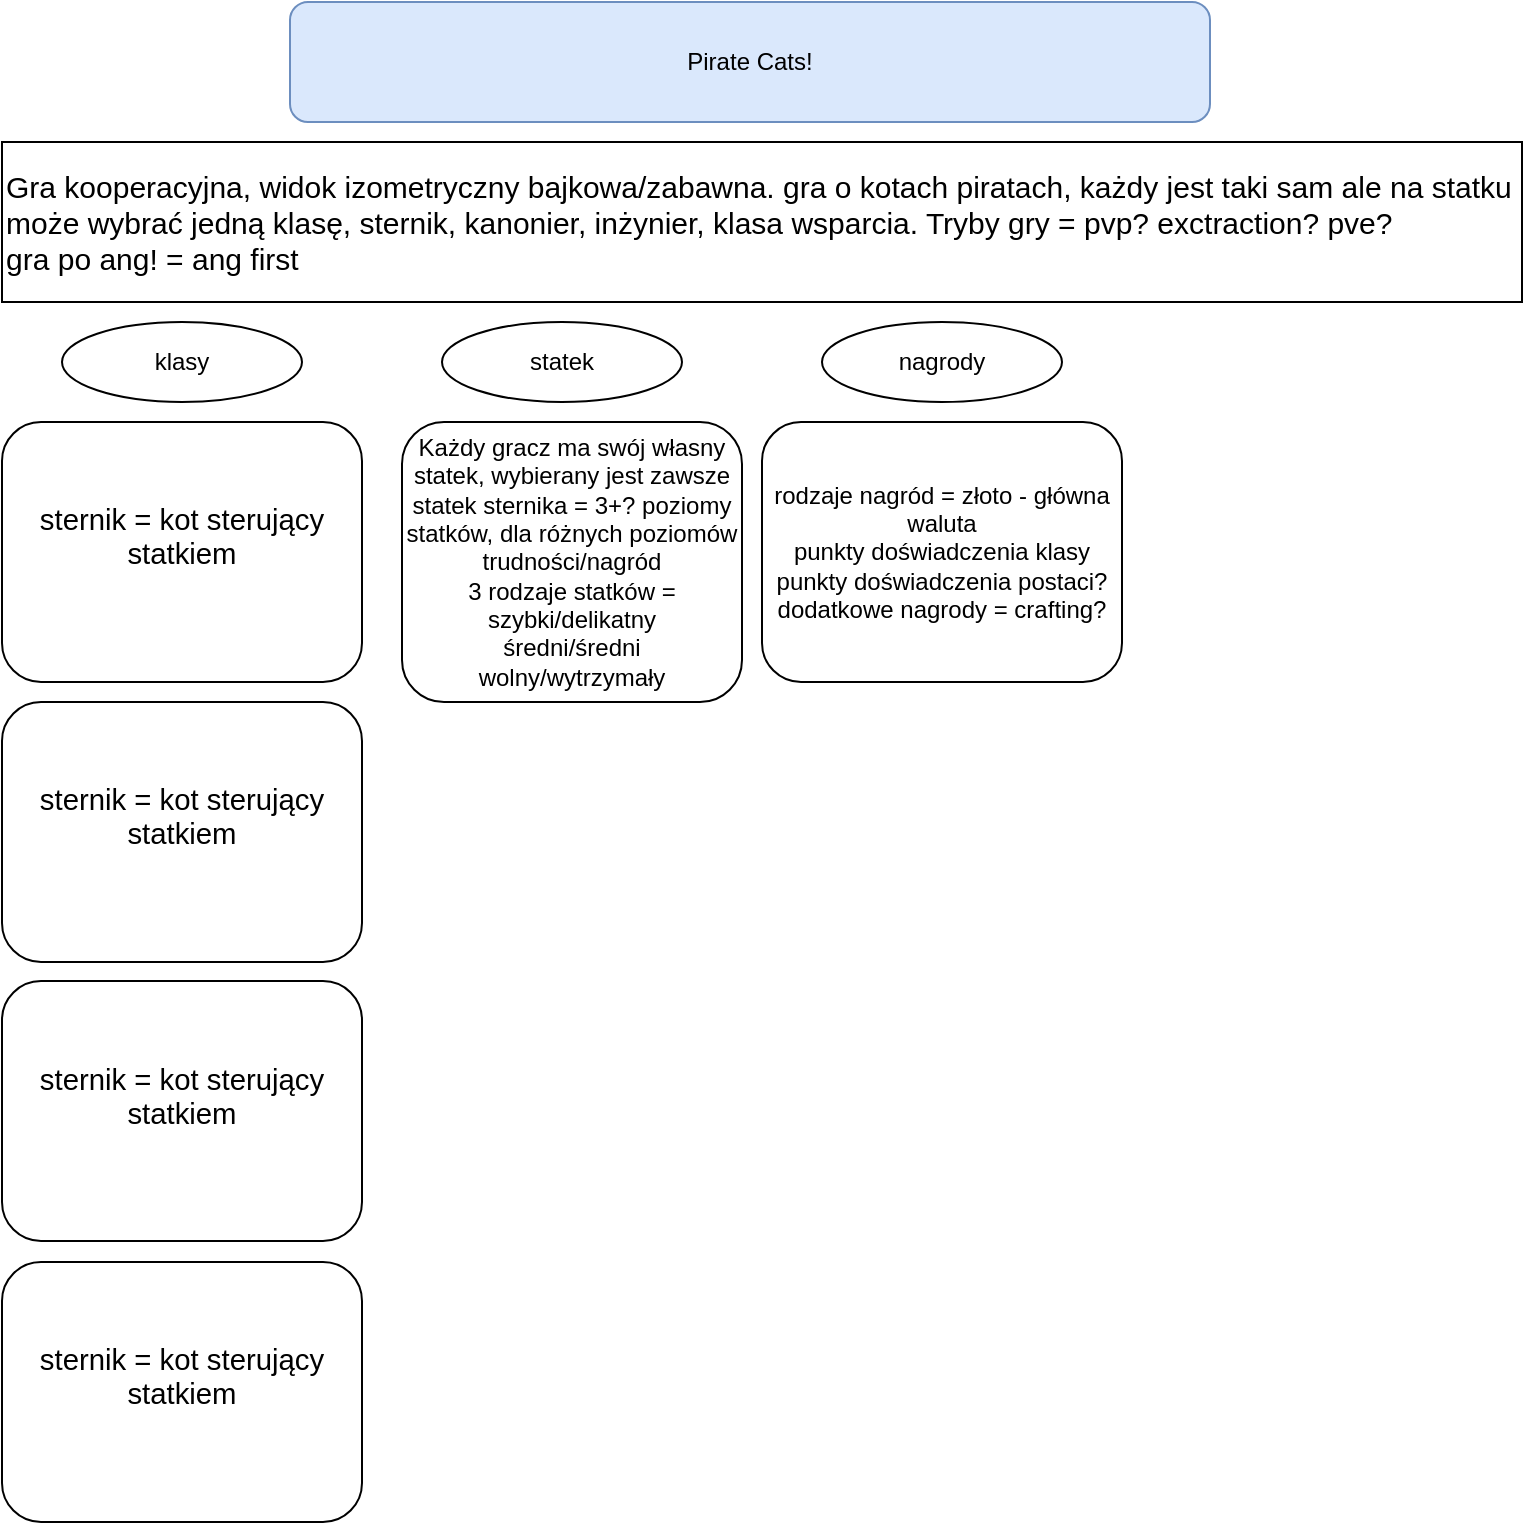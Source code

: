 <mxfile version="24.8.3">
  <diagram name="Strona-1" id="4vS0EpxF459ert-kYh-V">
    <mxGraphModel dx="1050" dy="563" grid="1" gridSize="10" guides="1" tooltips="1" connect="1" arrows="1" fold="1" page="1" pageScale="1" pageWidth="827" pageHeight="1169" math="0" shadow="0">
      <root>
        <mxCell id="0" />
        <mxCell id="1" parent="0" />
        <mxCell id="GGeRf4PESUj_x63hk-KP-1" value="Pirate Cats!" style="rounded=1;whiteSpace=wrap;html=1;fillColor=#dae8fc;strokeColor=#6c8ebf;" vertex="1" parent="1">
          <mxGeometry x="184" y="30" width="460" height="60" as="geometry" />
        </mxCell>
        <mxCell id="GGeRf4PESUj_x63hk-KP-4" value="&lt;font style=&quot;&quot;&gt;&lt;span style=&quot;font-size: 15px;&quot;&gt;Gra kooperacyjna, widok izometryczny bajkowa/zabawna. gra o kotach piratach, każdy jest taki sam ale na statku może wybrać jedną klasę,&amp;nbsp;&lt;/span&gt;&lt;span style=&quot;&quot; id=&quot;docs-internal-guid-cad2bb7d-7fff-05e1-43ee-abb36c643c0b&quot;&gt;&lt;span style=&quot;font-size: 15px; font-family: Arial, sans-serif; background-color: transparent; font-variant-numeric: normal; font-variant-east-asian: normal; font-variant-alternates: normal; font-variant-position: normal; vertical-align: baseline; white-space-collapse: preserve;&quot;&gt;sternik, kanonier, inżynier, klasa wsparcia. Tryby gry = pvp? exctraction? pve? &lt;/span&gt;&lt;/span&gt;&lt;/font&gt;&lt;div&gt;&lt;font style=&quot;&quot;&gt;&lt;span style=&quot;&quot;&gt;&lt;span style=&quot;font-size: 15px; font-family: Arial, sans-serif; background-color: transparent; font-variant-numeric: normal; font-variant-east-asian: normal; font-variant-alternates: normal; font-variant-position: normal; vertical-align: baseline; white-space-collapse: preserve;&quot;&gt;gra po ang! = ang first&lt;/span&gt;&lt;/span&gt;&lt;/font&gt;&lt;/div&gt;" style="rounded=0;whiteSpace=wrap;html=1;align=left;" vertex="1" parent="1">
          <mxGeometry x="40" y="100" width="760" height="80" as="geometry" />
        </mxCell>
        <mxCell id="GGeRf4PESUj_x63hk-KP-5" value="&#xa;&lt;b id=&quot;docs-internal-guid-bde5b621-7fff-b49c-7203-66eb1bc062ac&quot; style=&quot;font-weight:normal;&quot;&gt;&lt;span style=&quot;font-size:11pt;font-family:Arial,sans-serif;color:#000000;background-color:transparent;font-weight:400;font-style:normal;font-variant:normal;text-decoration:none;vertical-align:baseline;white-space:pre;white-space:pre-wrap;&quot;&gt;sternik = kot sterujący statkiem&lt;/span&gt;&lt;/b&gt;&#xa;&#xa;" style="rounded=1;whiteSpace=wrap;html=1;" vertex="1" parent="1">
          <mxGeometry x="40" y="240" width="180" height="130" as="geometry" />
        </mxCell>
        <mxCell id="GGeRf4PESUj_x63hk-KP-6" value="&#xa;&lt;b id=&quot;docs-internal-guid-bde5b621-7fff-b49c-7203-66eb1bc062ac&quot; style=&quot;font-weight:normal;&quot;&gt;&lt;span style=&quot;font-size:11pt;font-family:Arial,sans-serif;color:#000000;background-color:transparent;font-weight:400;font-style:normal;font-variant:normal;text-decoration:none;vertical-align:baseline;white-space:pre;white-space:pre-wrap;&quot;&gt;sternik = kot sterujący statkiem&lt;/span&gt;&lt;/b&gt;&#xa;&#xa;" style="rounded=1;whiteSpace=wrap;html=1;" vertex="1" parent="1">
          <mxGeometry x="40" y="380" width="180" height="130" as="geometry" />
        </mxCell>
        <mxCell id="GGeRf4PESUj_x63hk-KP-7" value="&#xa;&lt;b id=&quot;docs-internal-guid-bde5b621-7fff-b49c-7203-66eb1bc062ac&quot; style=&quot;font-weight:normal;&quot;&gt;&lt;span style=&quot;font-size:11pt;font-family:Arial,sans-serif;color:#000000;background-color:transparent;font-weight:400;font-style:normal;font-variant:normal;text-decoration:none;vertical-align:baseline;white-space:pre;white-space:pre-wrap;&quot;&gt;sternik = kot sterujący statkiem&lt;/span&gt;&lt;/b&gt;&#xa;&#xa;" style="rounded=1;whiteSpace=wrap;html=1;" vertex="1" parent="1">
          <mxGeometry x="40" y="660" width="180" height="130" as="geometry" />
        </mxCell>
        <mxCell id="GGeRf4PESUj_x63hk-KP-8" value="&#xa;&lt;b id=&quot;docs-internal-guid-bde5b621-7fff-b49c-7203-66eb1bc062ac&quot; style=&quot;font-weight:normal;&quot;&gt;&lt;span style=&quot;font-size:11pt;font-family:Arial,sans-serif;color:#000000;background-color:transparent;font-weight:400;font-style:normal;font-variant:normal;text-decoration:none;vertical-align:baseline;white-space:pre;white-space:pre-wrap;&quot;&gt;sternik = kot sterujący statkiem&lt;/span&gt;&lt;/b&gt;&#xa;&#xa;" style="rounded=1;whiteSpace=wrap;html=1;" vertex="1" parent="1">
          <mxGeometry x="40" y="519.5" width="180" height="130" as="geometry" />
        </mxCell>
        <mxCell id="GGeRf4PESUj_x63hk-KP-9" value="klasy" style="ellipse;whiteSpace=wrap;html=1;" vertex="1" parent="1">
          <mxGeometry x="70" y="190" width="120" height="40" as="geometry" />
        </mxCell>
        <mxCell id="GGeRf4PESUj_x63hk-KP-10" value="statek" style="ellipse;whiteSpace=wrap;html=1;" vertex="1" parent="1">
          <mxGeometry x="260" y="190" width="120" height="40" as="geometry" />
        </mxCell>
        <mxCell id="GGeRf4PESUj_x63hk-KP-11" value="Każdy gracz ma swój własny statek, wybierany jest zawsze statek sternika = 3+? poziomy statków, dla różnych poziomów trudności/nagród&lt;div&gt;3 rodzaje statków = szybki/delikatny&lt;/div&gt;&lt;div&gt;średni/średni&lt;/div&gt;&lt;div&gt;wolny/wytrzymały&lt;/div&gt;" style="rounded=1;whiteSpace=wrap;html=1;" vertex="1" parent="1">
          <mxGeometry x="240" y="240" width="170" height="140" as="geometry" />
        </mxCell>
        <mxCell id="GGeRf4PESUj_x63hk-KP-12" value="nagrody" style="ellipse;whiteSpace=wrap;html=1;" vertex="1" parent="1">
          <mxGeometry x="450" y="190" width="120" height="40" as="geometry" />
        </mxCell>
        <mxCell id="GGeRf4PESUj_x63hk-KP-14" value="rodzaje nagród = złoto - główna waluta&lt;div&gt;punkty doświadczenia klasy&lt;/div&gt;&lt;div&gt;punkty doświadczenia postaci?&lt;/div&gt;&lt;div&gt;dodatkowe nagrody = crafting?&lt;/div&gt;" style="rounded=1;whiteSpace=wrap;html=1;" vertex="1" parent="1">
          <mxGeometry x="420" y="240" width="180" height="130" as="geometry" />
        </mxCell>
      </root>
    </mxGraphModel>
  </diagram>
</mxfile>

